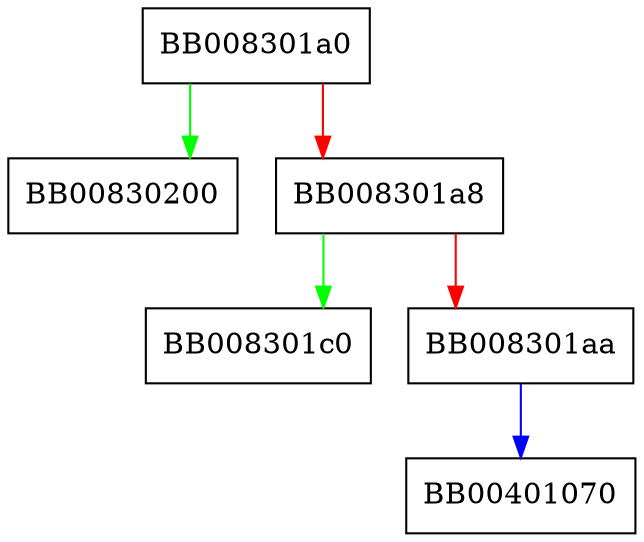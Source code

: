 digraph RSA_padding_add_none {
  node [shape="box"];
  graph [splines=ortho];
  BB008301a0 -> BB00830200 [color="green"];
  BB008301a0 -> BB008301a8 [color="red"];
  BB008301a8 -> BB008301c0 [color="green"];
  BB008301a8 -> BB008301aa [color="red"];
  BB008301aa -> BB00401070 [color="blue"];
}
